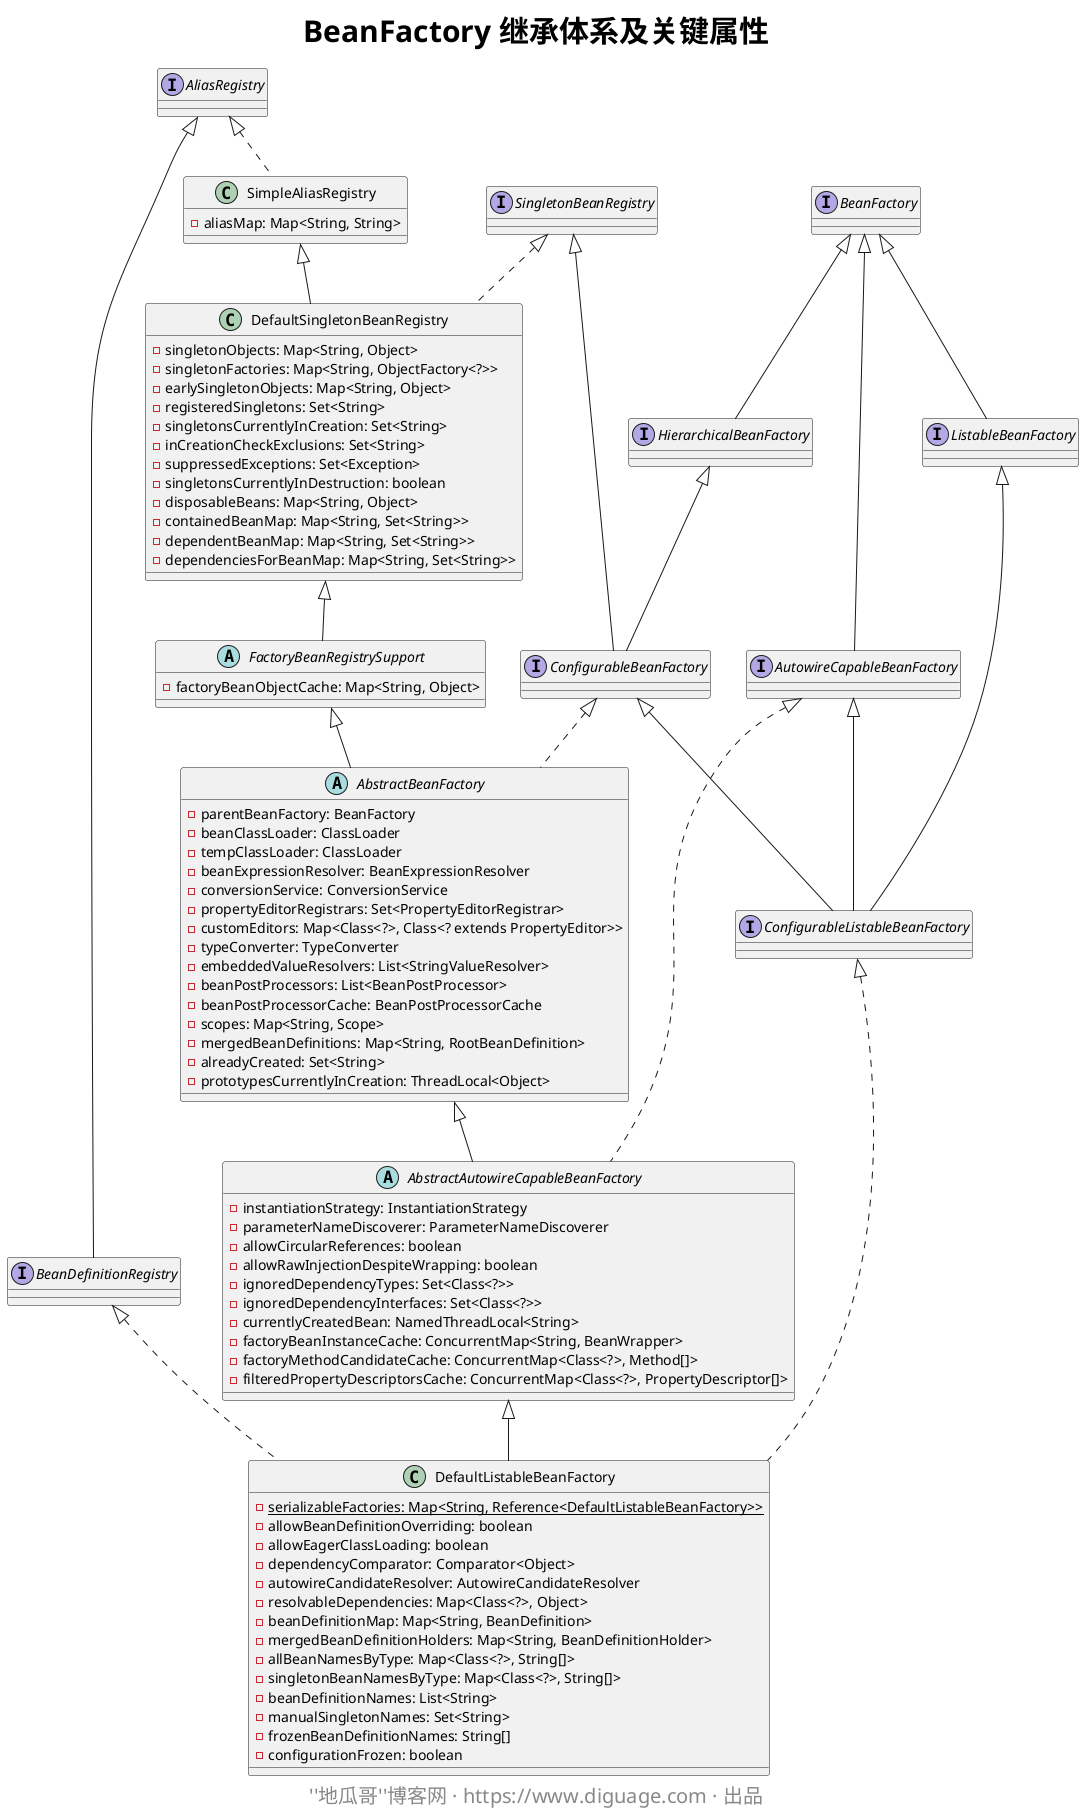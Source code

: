 @startuml

skinparam titleFontSize 30
title **BeanFactory 继承体系及关键属性**

interface BeanDefinitionRegistry extends AliasRegistry

class SimpleAliasRegistry implements AliasRegistry {
	- aliasMap: Map<String, String>
}

class DefaultSingletonBeanRegistry extends SimpleAliasRegistry implements SingletonBeanRegistry {
  - singletonObjects: Map<String, Object>
  - singletonFactories: Map<String, ObjectFactory<?>>
  - earlySingletonObjects: Map<String, Object>
  - registeredSingletons: Set<String>
  - singletonsCurrentlyInCreation: Set<String>
  - inCreationCheckExclusions: Set<String>
  - suppressedExceptions: Set<Exception>
  - singletonsCurrentlyInDestruction: boolean
  - disposableBeans: Map<String, Object>
  - containedBeanMap: Map<String, Set<String>>
  - dependentBeanMap: Map<String, Set<String>>
  - dependenciesForBeanMap: Map<String, Set<String>>
}

abstract class FactoryBeanRegistrySupport extends DefaultSingletonBeanRegistry {
  - factoryBeanObjectCache: Map<String, Object>
}

interface ListableBeanFactory extends BeanFactory

interface HierarchicalBeanFactory extends BeanFactory

interface ConfigurableBeanFactory extends HierarchicalBeanFactory, SingletonBeanRegistry

interface AutowireCapableBeanFactory extends BeanFactory

interface ConfigurableListableBeanFactory extends ListableBeanFactory, AutowireCapableBeanFactory, ConfigurableBeanFactory

abstract class AbstractBeanFactory extends FactoryBeanRegistrySupport implements ConfigurableBeanFactory {
  - parentBeanFactory: BeanFactory
  - beanClassLoader: ClassLoader
  - tempClassLoader: ClassLoader
  - beanExpressionResolver: BeanExpressionResolver
  - conversionService: ConversionService
  - propertyEditorRegistrars: Set<PropertyEditorRegistrar>
  - customEditors: Map<Class<?>, Class<? extends PropertyEditor>>
  - typeConverter: TypeConverter
  - embeddedValueResolvers: List<StringValueResolver>
  - beanPostProcessors: List<BeanPostProcessor>
  - beanPostProcessorCache: BeanPostProcessorCache
  - scopes: Map<String, Scope>
  - mergedBeanDefinitions: Map<String, RootBeanDefinition>
  - alreadyCreated: Set<String>
  - prototypesCurrentlyInCreation: ThreadLocal<Object>
}

abstract class AbstractAutowireCapableBeanFactory extends AbstractBeanFactory implements AutowireCapableBeanFactory {
  - instantiationStrategy: InstantiationStrategy
  - parameterNameDiscoverer: ParameterNameDiscoverer
  - allowCircularReferences: boolean
  - allowRawInjectionDespiteWrapping: boolean
  - ignoredDependencyTypes: Set<Class<?>>
  - ignoredDependencyInterfaces: Set<Class<?>>
  - currentlyCreatedBean: NamedThreadLocal<String>
  - factoryBeanInstanceCache: ConcurrentMap<String, BeanWrapper>
  - factoryMethodCandidateCache: ConcurrentMap<Class<?>, Method[]>
  - filteredPropertyDescriptorsCache: ConcurrentMap<Class<?>, PropertyDescriptor[]>
}

class DefaultListableBeanFactory extends AbstractAutowireCapableBeanFactory implements ConfigurableListableBeanFactory, BeanDefinitionRegistry {
  - {static} serializableFactories: Map<String, Reference<DefaultListableBeanFactory>>
  - allowBeanDefinitionOverriding: boolean
  - allowEagerClassLoading: boolean
  - dependencyComparator: Comparator<Object>
  - autowireCandidateResolver: AutowireCandidateResolver
  - resolvableDependencies: Map<Class<?>, Object>
  - beanDefinitionMap: Map<String, BeanDefinition>
  - mergedBeanDefinitionHolders: Map<String, BeanDefinitionHolder>
  - allBeanNamesByType: Map<Class<?>, String[]>
  - singletonBeanNamesByType: Map<Class<?>, String[]>
  - beanDefinitionNames: List<String>
  - manualSingletonNames: Set<String>
  - frozenBeanDefinitionNames: String[]
  - configurationFrozen: boolean
}

skinparam footerFontSize 20
footer ''地瓜哥''博客网 · https://www.diguage.com · 出品

@enduml
